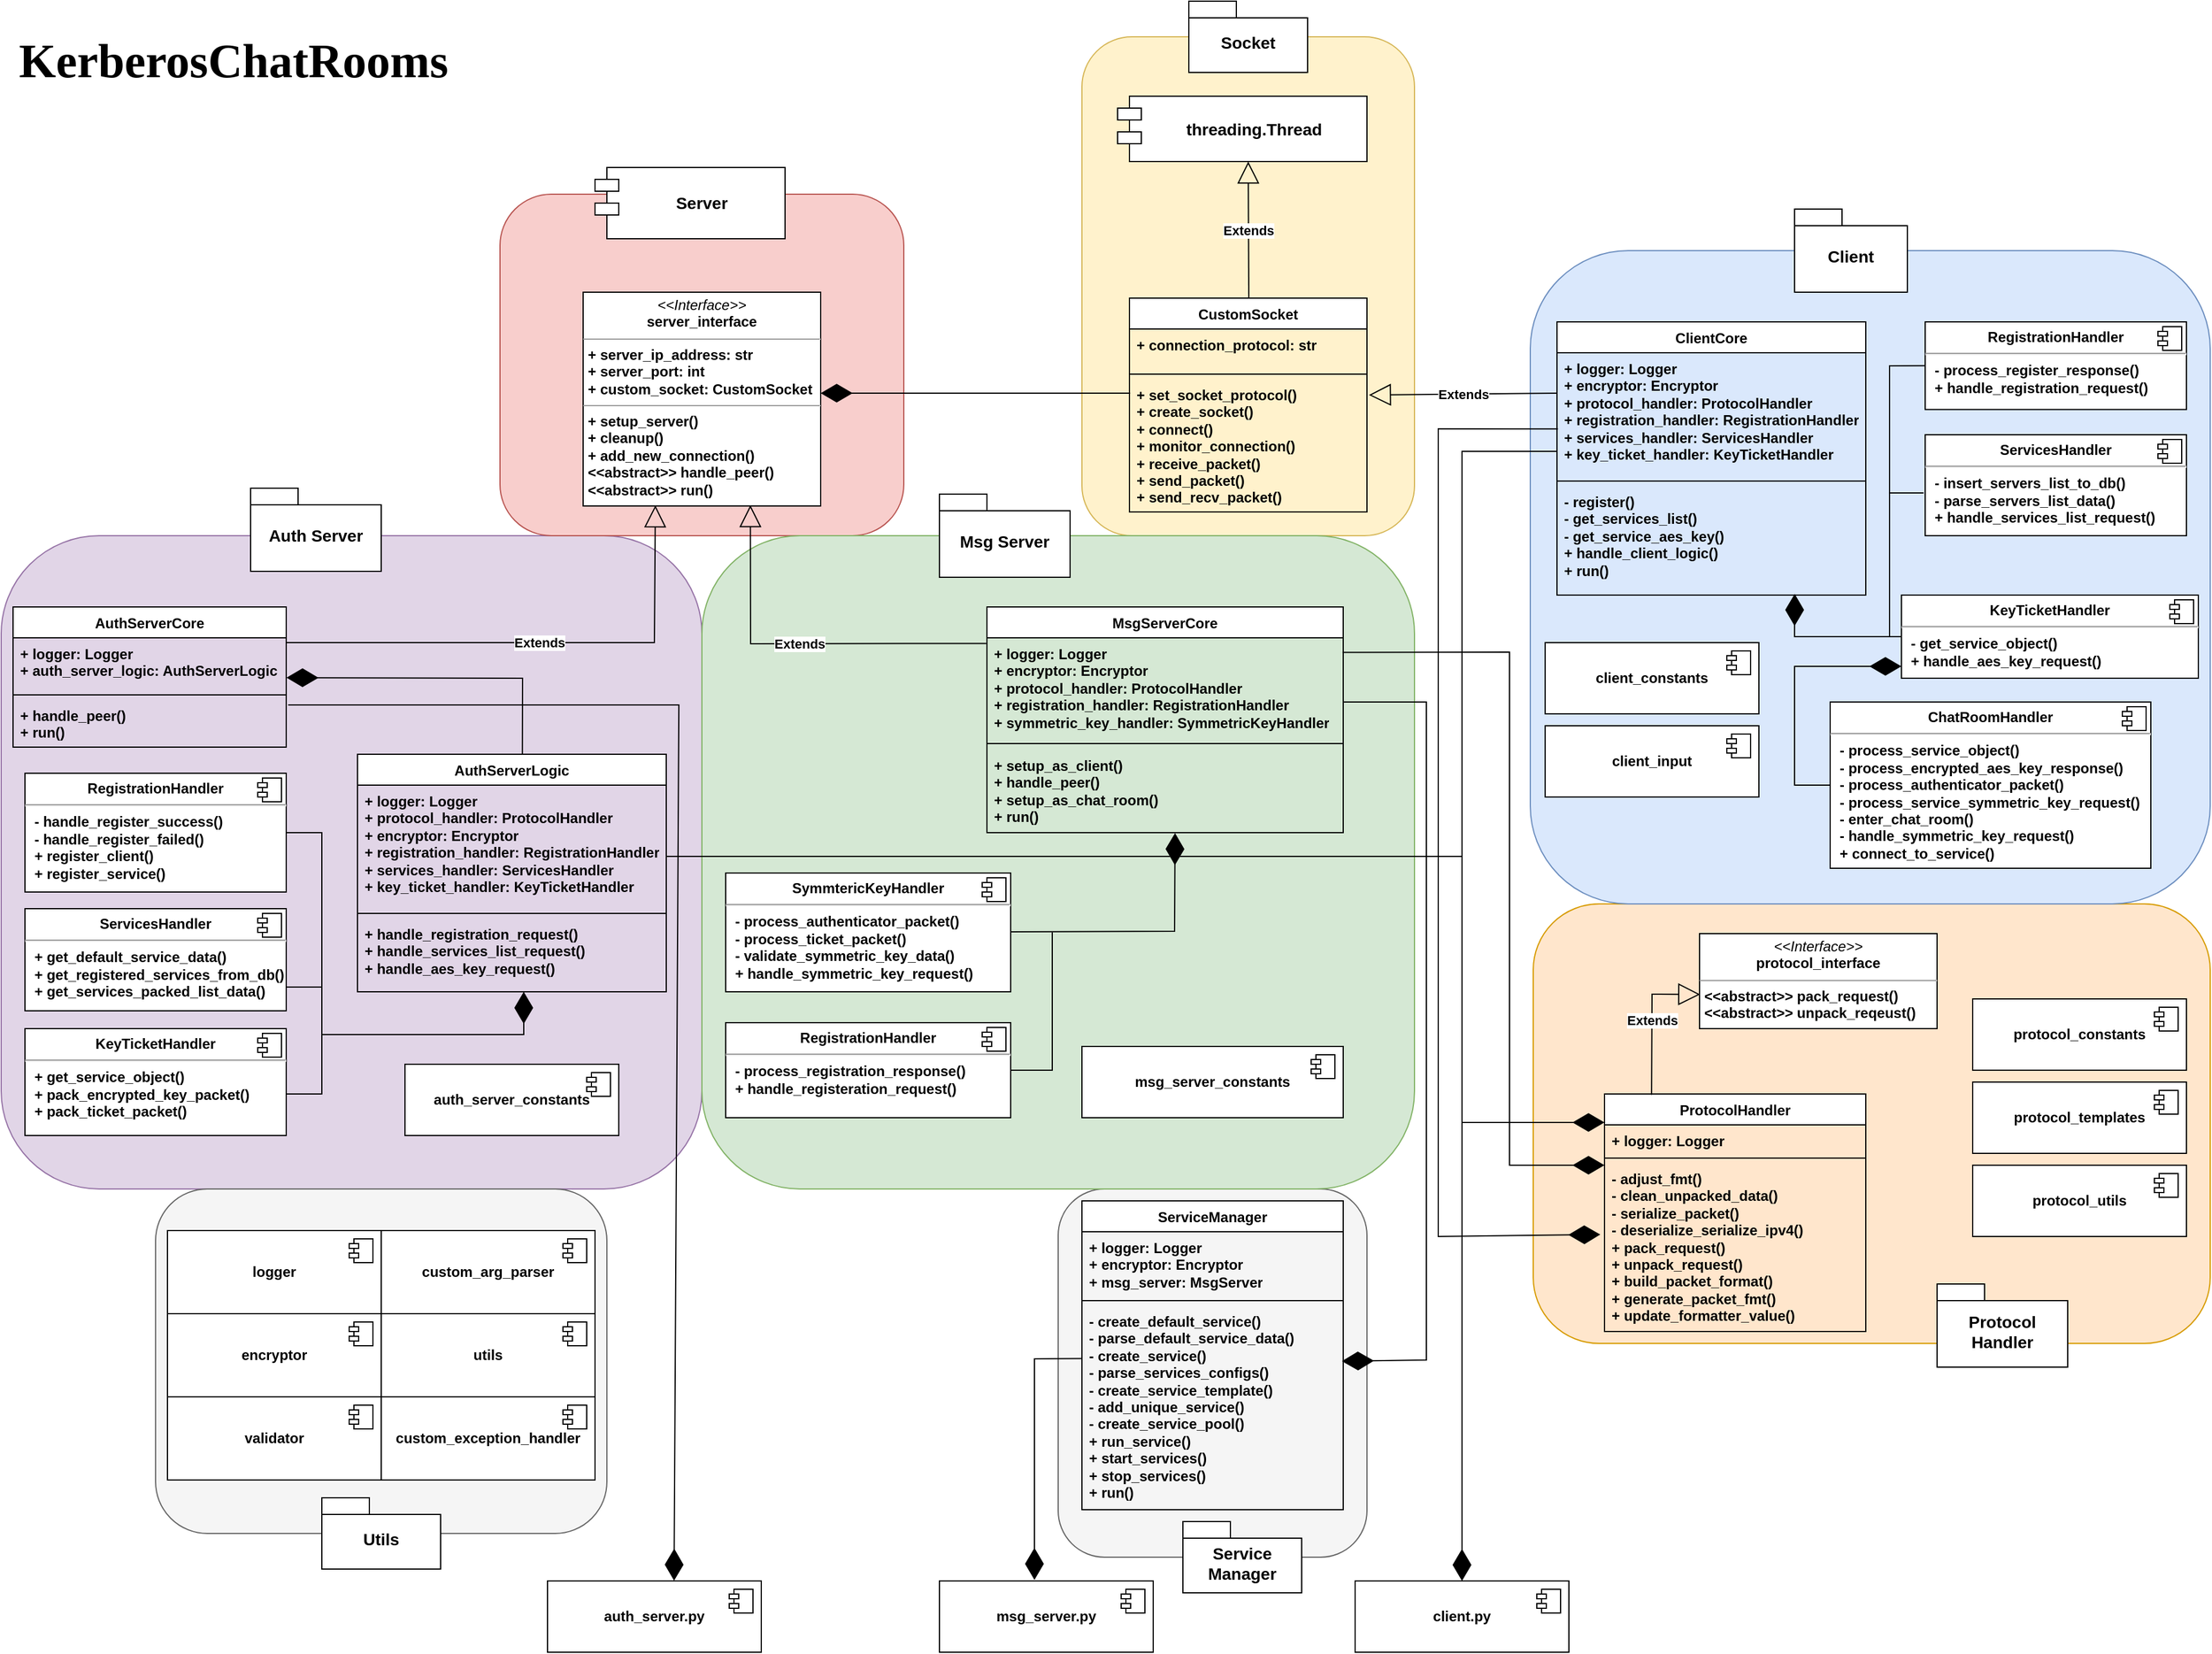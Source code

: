 <mxfile version="24.0.4" type="device">
  <diagram name="Page-1" id="9f46799a-70d6-7492-0946-bef42562c5a5">
    <mxGraphModel dx="2534" dy="2438" grid="1" gridSize="10" guides="1" tooltips="1" connect="1" arrows="1" fold="1" page="1" pageScale="1" pageWidth="1100" pageHeight="850" background="none" math="0" shadow="0">
      <root>
        <mxCell id="0" />
        <mxCell id="1" parent="0" />
        <mxCell id="fb5ipnyISE7amrQCMdho-208" value="" style="rounded=1;whiteSpace=wrap;html=1;fillColor=#e1d5e7;strokeColor=#9673a6;" parent="1" vertex="1">
          <mxGeometry x="-310" y="-1200" width="590" height="550" as="geometry" />
        </mxCell>
        <mxCell id="fb5ipnyISE7amrQCMdho-191" value="" style="rounded=1;whiteSpace=wrap;html=1;fillColor=#fff2cc;strokeColor=#d6b656;" parent="1" vertex="1">
          <mxGeometry x="600" y="-1620" width="280" height="420" as="geometry" />
        </mxCell>
        <mxCell id="fb5ipnyISE7amrQCMdho-187" value="" style="rounded=1;whiteSpace=wrap;html=1;fillColor=#f5f5f5;fontColor=#333333;strokeColor=#666666;" parent="1" vertex="1">
          <mxGeometry x="-180" y="-650" width="380" height="290" as="geometry" />
        </mxCell>
        <mxCell id="fb5ipnyISE7amrQCMdho-183" value="" style="rounded=1;whiteSpace=wrap;html=1;fillColor=#f5f5f5;fontColor=#333333;strokeColor=#666666;" parent="1" vertex="1">
          <mxGeometry x="580" y="-650" width="260" height="310" as="geometry" />
        </mxCell>
        <mxCell id="fb5ipnyISE7amrQCMdho-172" value="" style="rounded=1;whiteSpace=wrap;html=1;fillColor=#ffe6cc;strokeColor=#d79b00;" parent="1" vertex="1">
          <mxGeometry x="980" y="-890" width="570" height="370" as="geometry" />
        </mxCell>
        <mxCell id="fb5ipnyISE7amrQCMdho-171" value="" style="rounded=1;whiteSpace=wrap;html=1;fillColor=#dae8fc;strokeColor=#6c8ebf;" parent="1" vertex="1">
          <mxGeometry x="977.5" y="-1440" width="572.5" height="550" as="geometry" />
        </mxCell>
        <mxCell id="fb5ipnyISE7amrQCMdho-168" value="" style="rounded=1;whiteSpace=wrap;html=1;fillColor=#f8cecc;strokeColor=#b85450;" parent="1" vertex="1">
          <mxGeometry x="110" y="-1487.5" width="340" height="287.5" as="geometry" />
        </mxCell>
        <mxCell id="fb5ipnyISE7amrQCMdho-167" value="" style="rounded=1;whiteSpace=wrap;html=1;fillColor=#d5e8d4;strokeColor=#82b366;" parent="1" vertex="1">
          <mxGeometry x="280" y="-1200" width="600" height="550" as="geometry" />
        </mxCell>
        <mxCell id="fb5ipnyISE7amrQCMdho-24" value="&lt;b&gt;Extends&lt;/b&gt;" style="endArrow=block;endSize=16;endFill=0;html=1;rounded=0;exitX=0.5;exitY=0;exitDx=0;exitDy=0;" parent="1" edge="1">
          <mxGeometry width="160" relative="1" as="geometry">
            <mxPoint x="740.5" y="-1400" as="sourcePoint" />
            <mxPoint x="740" y="-1515" as="targetPoint" />
          </mxGeometry>
        </mxCell>
        <mxCell id="fb5ipnyISE7amrQCMdho-25" value="&lt;b style=&quot;border-color: var(--border-color);&quot;&gt;&lt;font style=&quot;border-color: var(--border-color); font-size: 14px;&quot;&gt;threading.Thread&lt;/font&gt;&lt;/b&gt;" style="shape=module;align=left;spacingLeft=20;align=center;verticalAlign=middle;whiteSpace=wrap;html=1;" parent="1" vertex="1">
          <mxGeometry x="630" y="-1570" width="210" height="55" as="geometry" />
        </mxCell>
        <mxCell id="fb5ipnyISE7amrQCMdho-26" value="&lt;font style=&quot;font-size: 14px;&quot;&gt;Server&lt;/font&gt;" style="shape=module;align=left;spacingLeft=20;align=center;verticalAlign=middle;whiteSpace=wrap;html=1;fontStyle=1" parent="1" vertex="1">
          <mxGeometry x="190" y="-1510" width="160" height="60" as="geometry" />
        </mxCell>
        <mxCell id="fb5ipnyISE7amrQCMdho-35" value="&lt;font style=&quot;font-size: 14px;&quot;&gt;Auth Server&lt;/font&gt;" style="shape=folder;fontStyle=1;spacingTop=10;tabWidth=40;tabHeight=14;tabPosition=left;html=1;whiteSpace=wrap;" parent="1" vertex="1">
          <mxGeometry x="-100" y="-1240" width="110" height="70" as="geometry" />
        </mxCell>
        <mxCell id="fb5ipnyISE7amrQCMdho-36" value="&lt;font style=&quot;font-size: 14px;&quot;&gt;Msg Server&lt;/font&gt;" style="shape=folder;fontStyle=1;spacingTop=10;tabWidth=40;tabHeight=14;tabPosition=left;html=1;whiteSpace=wrap;" parent="1" vertex="1">
          <mxGeometry x="480" y="-1235" width="110" height="70" as="geometry" />
        </mxCell>
        <mxCell id="fb5ipnyISE7amrQCMdho-37" value="&lt;p style=&quot;margin:0px;margin-top:4px;text-align:center;&quot;&gt;&lt;i&gt;&amp;lt;&amp;lt;Interface&amp;gt;&amp;gt;&lt;/i&gt;&lt;br&gt;&lt;b&gt;server_interface&lt;/b&gt;&lt;/p&gt;&lt;hr size=&quot;1&quot;&gt;&lt;p style=&quot;margin:0px;margin-left:4px;&quot;&gt;&lt;b&gt;+ server_ip_address: str&lt;br&gt;+ server_port: int&lt;/b&gt;&lt;/p&gt;&lt;p style=&quot;margin:0px;margin-left:4px;&quot;&gt;&lt;b&gt;+ custom_socket: CustomSocket&lt;/b&gt;&lt;/p&gt;&lt;hr size=&quot;1&quot;&gt;&lt;p style=&quot;margin:0px;margin-left:4px;&quot;&gt;&lt;b&gt;+ setup_server()&lt;/b&gt;&lt;/p&gt;&lt;p style=&quot;margin:0px;margin-left:4px;&quot;&gt;&lt;b&gt;+ cleanup()&lt;/b&gt;&lt;/p&gt;&lt;p style=&quot;margin:0px;margin-left:4px;&quot;&gt;&lt;b&gt;+ add_new_connection()&lt;/b&gt;&lt;/p&gt;&lt;p style=&quot;margin:0px;margin-left:4px;&quot;&gt;&lt;b&gt;&amp;lt;&amp;lt;abstract&amp;gt;&amp;gt; handle_peer()&lt;br&gt;&amp;lt;&amp;lt;abstract&amp;gt;&amp;gt; run()&lt;/b&gt;&lt;/p&gt;" style="verticalAlign=top;align=left;overflow=fill;html=1;whiteSpace=wrap;" parent="1" vertex="1">
          <mxGeometry x="180" y="-1405" width="200" height="180" as="geometry" />
        </mxCell>
        <mxCell id="fb5ipnyISE7amrQCMdho-49" value="&lt;b style=&quot;border-color: var(--border-color);&quot;&gt;AuthServerCore&lt;/b&gt;" style="swimlane;fontStyle=1;align=center;verticalAlign=top;childLayout=stackLayout;horizontal=1;startSize=26;horizontalStack=0;resizeParent=1;resizeParentMax=0;resizeLast=0;collapsible=1;marginBottom=0;whiteSpace=wrap;html=1;" parent="1" vertex="1">
          <mxGeometry x="-300" y="-1140" width="230" height="118" as="geometry" />
        </mxCell>
        <mxCell id="fb5ipnyISE7amrQCMdho-50" value="&lt;b&gt;+ logger: Logger&lt;br&gt;+ auth_server_logic: AuthServerLogic&lt;/b&gt;" style="text;strokeColor=none;fillColor=none;align=left;verticalAlign=top;spacingLeft=4;spacingRight=4;overflow=hidden;rotatable=0;points=[[0,0.5],[1,0.5]];portConstraint=eastwest;whiteSpace=wrap;html=1;" parent="fb5ipnyISE7amrQCMdho-49" vertex="1">
          <mxGeometry y="26" width="230" height="44" as="geometry" />
        </mxCell>
        <mxCell id="fb5ipnyISE7amrQCMdho-51" value="" style="line;strokeWidth=1;fillColor=none;align=left;verticalAlign=middle;spacingTop=-1;spacingLeft=3;spacingRight=3;rotatable=0;labelPosition=right;points=[];portConstraint=eastwest;strokeColor=inherit;" parent="fb5ipnyISE7amrQCMdho-49" vertex="1">
          <mxGeometry y="70" width="230" height="8" as="geometry" />
        </mxCell>
        <mxCell id="fb5ipnyISE7amrQCMdho-52" value="&lt;b&gt;+ handle_peer()&lt;br&gt;+ run()&lt;/b&gt;&lt;br&gt;&lt;div&gt;&lt;br&gt;&lt;/div&gt;" style="text;strokeColor=none;fillColor=none;align=left;verticalAlign=top;spacingLeft=4;spacingRight=4;overflow=hidden;rotatable=0;points=[[0,0.5],[1,0.5]];portConstraint=eastwest;whiteSpace=wrap;html=1;" parent="fb5ipnyISE7amrQCMdho-49" vertex="1">
          <mxGeometry y="78" width="230" height="40" as="geometry" />
        </mxCell>
        <mxCell id="fb5ipnyISE7amrQCMdho-54" value="&lt;b style=&quot;border-color: var(--border-color);&quot;&gt;MsgServerCore&lt;/b&gt;" style="swimlane;fontStyle=1;align=center;verticalAlign=top;childLayout=stackLayout;horizontal=1;startSize=26;horizontalStack=0;resizeParent=1;resizeParentMax=0;resizeLast=0;collapsible=1;marginBottom=0;whiteSpace=wrap;html=1;" parent="1" vertex="1">
          <mxGeometry x="520" y="-1140" width="300" height="190" as="geometry" />
        </mxCell>
        <mxCell id="fb5ipnyISE7amrQCMdho-55" value="&lt;b&gt;+ logger: Logger&lt;br&gt;+ encryptor: Encryptor&lt;br&gt;+ protocol_handler: ProtocolHandler&lt;br&gt;+ registration_handler: RegistrationHandler&lt;br&gt;+ symmetric_key_handler: SymmetricKeyHandler&lt;br&gt;&lt;/b&gt;" style="text;strokeColor=none;fillColor=none;align=left;verticalAlign=top;spacingLeft=4;spacingRight=4;overflow=hidden;rotatable=0;points=[[0,0.5],[1,0.5]];portConstraint=eastwest;whiteSpace=wrap;html=1;" parent="fb5ipnyISE7amrQCMdho-54" vertex="1">
          <mxGeometry y="26" width="300" height="84" as="geometry" />
        </mxCell>
        <mxCell id="fb5ipnyISE7amrQCMdho-56" value="" style="line;strokeWidth=1;fillColor=none;align=left;verticalAlign=middle;spacingTop=-1;spacingLeft=3;spacingRight=3;rotatable=0;labelPosition=right;points=[];portConstraint=eastwest;strokeColor=inherit;" parent="fb5ipnyISE7amrQCMdho-54" vertex="1">
          <mxGeometry y="110" width="300" height="10" as="geometry" />
        </mxCell>
        <mxCell id="fb5ipnyISE7amrQCMdho-57" value="&lt;b&gt;+ setup_as_client()&lt;br&gt;+ handle_peer()&lt;br&gt;&lt;/b&gt;&lt;b style=&quot;border-color: var(--border-color);&quot;&gt;+&amp;nbsp;setup_as_chat_room()&lt;br style=&quot;border-color: var(--border-color);&quot;&gt;&lt;/b&gt;&lt;b&gt;+ run()&lt;br&gt;&lt;/b&gt;&lt;div&gt;&lt;br&gt;&lt;/div&gt;" style="text;strokeColor=none;fillColor=none;align=left;verticalAlign=top;spacingLeft=4;spacingRight=4;overflow=hidden;rotatable=0;points=[[0,0.5],[1,0.5]];portConstraint=eastwest;whiteSpace=wrap;html=1;" parent="fb5ipnyISE7amrQCMdho-54" vertex="1">
          <mxGeometry y="120" width="300" height="70" as="geometry" />
        </mxCell>
        <mxCell id="fb5ipnyISE7amrQCMdho-72" value="&lt;b style=&quot;border-color: var(--border-color);&quot;&gt;CustomSocket&lt;/b&gt;" style="swimlane;fontStyle=1;align=center;verticalAlign=top;childLayout=stackLayout;horizontal=1;startSize=26;horizontalStack=0;resizeParent=1;resizeParentMax=0;resizeLast=0;collapsible=1;marginBottom=0;whiteSpace=wrap;html=1;" parent="1" vertex="1">
          <mxGeometry x="640" y="-1400" width="200" height="180" as="geometry" />
        </mxCell>
        <mxCell id="fb5ipnyISE7amrQCMdho-73" value="&lt;b&gt;+ connection_protocol: str&lt;/b&gt;" style="text;align=left;verticalAlign=top;spacingLeft=4;spacingRight=4;overflow=hidden;rotatable=0;points=[[0,0.5],[1,0.5]];portConstraint=eastwest;whiteSpace=wrap;html=1;" parent="fb5ipnyISE7amrQCMdho-72" vertex="1">
          <mxGeometry y="26" width="200" height="34" as="geometry" />
        </mxCell>
        <mxCell id="fb5ipnyISE7amrQCMdho-74" value="" style="line;strokeWidth=1;fillColor=none;align=left;verticalAlign=middle;spacingTop=-1;spacingLeft=3;spacingRight=3;rotatable=0;labelPosition=right;points=[];portConstraint=eastwest;strokeColor=inherit;" parent="fb5ipnyISE7amrQCMdho-72" vertex="1">
          <mxGeometry y="60" width="200" height="8" as="geometry" />
        </mxCell>
        <mxCell id="fb5ipnyISE7amrQCMdho-75" value="&lt;b&gt;+ set_socket_protocol()&lt;br&gt;+ create_socket()&lt;br&gt;+ connect()&lt;br&gt;+ monitor_connection()&lt;br&gt;+&amp;nbsp;receive_packet()&lt;br&gt;+ send_packet()&lt;br&gt;+ send_recv_packet()&lt;br&gt;&lt;/b&gt;&lt;div&gt;&lt;br&gt;&lt;/div&gt;" style="text;strokeColor=none;fillColor=none;align=left;verticalAlign=top;spacingLeft=4;spacingRight=4;overflow=hidden;rotatable=0;points=[[0,0.5],[1,0.5]];portConstraint=eastwest;whiteSpace=wrap;html=1;" parent="fb5ipnyISE7amrQCMdho-72" vertex="1">
          <mxGeometry y="68" width="200" height="112" as="geometry" />
        </mxCell>
        <mxCell id="fb5ipnyISE7amrQCMdho-77" value="&lt;p style=&quot;margin:0px;margin-top:6px;text-align:center;&quot;&gt;&lt;b&gt;RegistrationHandler&lt;/b&gt;&lt;/p&gt;&lt;hr&gt;&lt;p style=&quot;border-color: var(--border-color); margin: 0px 0px 0px 8px;&quot;&gt;&lt;b style=&quot;border-color: var(--border-color);&quot;&gt;- handle_register_success()&lt;/b&gt;&lt;/p&gt;&lt;p style=&quot;border-color: var(--border-color); margin: 0px 0px 0px 8px;&quot;&gt;&lt;b style=&quot;border-color: var(--border-color);&quot;&gt;- handle_register_failed()&lt;/b&gt;&lt;/p&gt;&lt;p style=&quot;margin:0px;margin-left:8px;&quot;&gt;&lt;b&gt;+ register_client()&lt;br&gt;+ register_service()&lt;/b&gt;&lt;/p&gt;&lt;p style=&quot;margin:0px;margin-left:8px;&quot;&gt;&lt;br&gt;&lt;/p&gt;" style="align=left;overflow=fill;html=1;dropTarget=0;whiteSpace=wrap;" parent="1" vertex="1">
          <mxGeometry x="-290" y="-1000" width="220" height="100" as="geometry" />
        </mxCell>
        <mxCell id="fb5ipnyISE7amrQCMdho-78" value="" style="shape=component;jettyWidth=8;jettyHeight=4;" parent="fb5ipnyISE7amrQCMdho-77" vertex="1">
          <mxGeometry x="1" width="20" height="20" relative="1" as="geometry">
            <mxPoint x="-24" y="4" as="offset" />
          </mxGeometry>
        </mxCell>
        <mxCell id="fb5ipnyISE7amrQCMdho-79" value="&lt;p style=&quot;margin:0px;margin-top:6px;text-align:center;&quot;&gt;&lt;b&gt;ServicesHandler&lt;/b&gt;&lt;/p&gt;&lt;hr&gt;&lt;p style=&quot;margin:0px;margin-left:8px;&quot;&gt;&lt;b&gt;+ get_default_service_data()&lt;/b&gt;&lt;/p&gt;&lt;p style=&quot;margin:0px;margin-left:8px;&quot;&gt;&lt;b&gt;+ get_registered_services_from_db()&lt;br&gt;+ get_services_packed_list_data()&lt;/b&gt;&lt;/p&gt;&lt;p style=&quot;margin:0px;margin-left:8px;&quot;&gt;&lt;br&gt;&lt;/p&gt;" style="align=left;overflow=fill;html=1;dropTarget=0;whiteSpace=wrap;" parent="1" vertex="1">
          <mxGeometry x="-290" y="-886" width="220" height="86" as="geometry" />
        </mxCell>
        <mxCell id="fb5ipnyISE7amrQCMdho-80" value="" style="shape=component;jettyWidth=8;jettyHeight=4;" parent="fb5ipnyISE7amrQCMdho-79" vertex="1">
          <mxGeometry x="1" width="20" height="20" relative="1" as="geometry">
            <mxPoint x="-24" y="4" as="offset" />
          </mxGeometry>
        </mxCell>
        <mxCell id="fb5ipnyISE7amrQCMdho-81" value="&lt;p style=&quot;margin:0px;margin-top:6px;text-align:center;&quot;&gt;&lt;b&gt;KeyTicketHandler&lt;/b&gt;&lt;/p&gt;&lt;hr&gt;&lt;p style=&quot;margin:0px;margin-left:8px;&quot;&gt;&lt;b&gt;+ get_service_object()&lt;br&gt;+ pack_encrypted_key_packet()&lt;/b&gt;&lt;/p&gt;&lt;p style=&quot;margin:0px;margin-left:8px;&quot;&gt;&lt;b&gt;+ pack_ticket_packet()&lt;/b&gt;&lt;/p&gt;&lt;p style=&quot;margin:0px;margin-left:8px;&quot;&gt;&lt;br&gt;&lt;/p&gt;" style="align=left;overflow=fill;html=1;dropTarget=0;whiteSpace=wrap;" parent="1" vertex="1">
          <mxGeometry x="-290" y="-785" width="220" height="90" as="geometry" />
        </mxCell>
        <mxCell id="fb5ipnyISE7amrQCMdho-82" value="" style="shape=component;jettyWidth=8;jettyHeight=4;" parent="fb5ipnyISE7amrQCMdho-81" vertex="1">
          <mxGeometry x="1" width="20" height="20" relative="1" as="geometry">
            <mxPoint x="-24" y="4" as="offset" />
          </mxGeometry>
        </mxCell>
        <mxCell id="fb5ipnyISE7amrQCMdho-83" value="&lt;b style=&quot;border-color: var(--border-color);&quot;&gt;AuthServerLogic&lt;/b&gt;" style="swimlane;fontStyle=1;align=center;verticalAlign=top;childLayout=stackLayout;horizontal=1;startSize=26;horizontalStack=0;resizeParent=1;resizeParentMax=0;resizeLast=0;collapsible=1;marginBottom=0;whiteSpace=wrap;html=1;" parent="1" vertex="1">
          <mxGeometry x="-10" y="-1016" width="260" height="200" as="geometry" />
        </mxCell>
        <mxCell id="fb5ipnyISE7amrQCMdho-84" value="&lt;b&gt;+ logger: Logger&lt;br&gt;+ protocol_handler: ProtocolHandler&lt;br&gt;+ encryptor: Encryptor&lt;br&gt;+&amp;nbsp;registration_handler:&amp;nbsp;RegistrationHandler&lt;br&gt;+&amp;nbsp;&lt;/b&gt;&lt;b style=&quot;border-color: var(--border-color);&quot;&gt;services_handler&lt;b style=&quot;background-color: initial; border-color: var(--border-color);&quot;&gt;:&amp;nbsp;&lt;/b&gt;&lt;span style=&quot;background-color: initial;&quot;&gt;ServicesHandler&lt;br&gt;+ key_ticket_handler: KeyTicketHandler&lt;br&gt;&lt;/span&gt;&lt;br&gt;&lt;/b&gt;" style="text;strokeColor=none;fillColor=none;align=left;verticalAlign=top;spacingLeft=4;spacingRight=4;overflow=hidden;rotatable=0;points=[[0,0.5],[1,0.5]];portConstraint=eastwest;whiteSpace=wrap;html=1;" parent="fb5ipnyISE7amrQCMdho-83" vertex="1">
          <mxGeometry y="26" width="260" height="104" as="geometry" />
        </mxCell>
        <mxCell id="fb5ipnyISE7amrQCMdho-85" value="" style="line;strokeWidth=1;fillColor=none;align=left;verticalAlign=middle;spacingTop=-1;spacingLeft=3;spacingRight=3;rotatable=0;labelPosition=right;points=[];portConstraint=eastwest;strokeColor=inherit;" parent="fb5ipnyISE7amrQCMdho-83" vertex="1">
          <mxGeometry y="130" width="260" height="8" as="geometry" />
        </mxCell>
        <mxCell id="fb5ipnyISE7amrQCMdho-86" value="&lt;b&gt;+&amp;nbsp;handle_registration_request()&lt;br&gt;+&amp;nbsp;handle_services_list_request()&lt;/b&gt;&lt;div&gt;&lt;b&gt;+&amp;nbsp;handle_aes_key_request()&lt;/b&gt;&lt;br&gt;&lt;/div&gt;" style="text;strokeColor=none;fillColor=none;align=left;verticalAlign=top;spacingLeft=4;spacingRight=4;overflow=hidden;rotatable=0;points=[[0,0.5],[1,0.5]];portConstraint=eastwest;whiteSpace=wrap;html=1;" parent="fb5ipnyISE7amrQCMdho-83" vertex="1">
          <mxGeometry y="138" width="260" height="62" as="geometry" />
        </mxCell>
        <mxCell id="fb5ipnyISE7amrQCMdho-91" value="&lt;p style=&quot;margin:0px;margin-top:6px;text-align:center;&quot;&gt;&lt;b&gt;RegistrationHandler&lt;/b&gt;&lt;/p&gt;&lt;hr&gt;&lt;p style=&quot;margin:0px;margin-left:8px;&quot;&gt;&lt;b&gt;- process_registration_response()&lt;/b&gt;&lt;/p&gt;&lt;p style=&quot;margin:0px;margin-left:8px;&quot;&gt;&lt;b&gt;+ handle_registeration_request()&lt;/b&gt;&lt;/p&gt;&lt;p style=&quot;margin:0px;margin-left:8px;&quot;&gt;&lt;br&gt;&lt;/p&gt;" style="align=left;overflow=fill;html=1;dropTarget=0;whiteSpace=wrap;" parent="1" vertex="1">
          <mxGeometry x="300" y="-790" width="240" height="80" as="geometry" />
        </mxCell>
        <mxCell id="fb5ipnyISE7amrQCMdho-92" value="" style="shape=component;jettyWidth=8;jettyHeight=4;" parent="fb5ipnyISE7amrQCMdho-91" vertex="1">
          <mxGeometry x="1" width="20" height="20" relative="1" as="geometry">
            <mxPoint x="-24" y="4" as="offset" />
          </mxGeometry>
        </mxCell>
        <mxCell id="fb5ipnyISE7amrQCMdho-93" value="&lt;p style=&quot;margin:0px;margin-top:6px;text-align:center;&quot;&gt;&lt;b&gt;SymmtericKeyHandler&lt;/b&gt;&lt;/p&gt;&lt;hr&gt;&lt;p style=&quot;margin:0px;margin-left:8px;&quot;&gt;&lt;b&gt;- process_authenticator_packet()&lt;/b&gt;&lt;/p&gt;&lt;p style=&quot;margin:0px;margin-left:8px;&quot;&gt;&lt;b&gt;- process_ticket_packet()&lt;/b&gt;&lt;/p&gt;&lt;p style=&quot;margin:0px;margin-left:8px;&quot;&gt;&lt;b&gt;- validate_symmetric_key_data()&lt;/b&gt;&lt;/p&gt;&lt;p style=&quot;margin:0px;margin-left:8px;&quot;&gt;&lt;b&gt;+ handle_symmetric_key_request()&lt;/b&gt;&lt;/p&gt;&lt;p style=&quot;margin:0px;margin-left:8px;&quot;&gt;&lt;br&gt;&lt;/p&gt;" style="align=left;overflow=fill;html=1;dropTarget=0;whiteSpace=wrap;" parent="1" vertex="1">
          <mxGeometry x="300" y="-916" width="240" height="100" as="geometry" />
        </mxCell>
        <mxCell id="fb5ipnyISE7amrQCMdho-94" value="" style="shape=component;jettyWidth=8;jettyHeight=4;" parent="fb5ipnyISE7amrQCMdho-93" vertex="1">
          <mxGeometry x="1" width="20" height="20" relative="1" as="geometry">
            <mxPoint x="-24" y="4" as="offset" />
          </mxGeometry>
        </mxCell>
        <mxCell id="fb5ipnyISE7amrQCMdho-95" value="&lt;font style=&quot;font-size: 14px;&quot;&gt;Protocol Handler&lt;/font&gt;" style="shape=folder;fontStyle=1;spacingTop=10;tabWidth=40;tabHeight=14;tabPosition=left;html=1;whiteSpace=wrap;" parent="1" vertex="1">
          <mxGeometry x="1320" y="-570" width="110" height="70" as="geometry" />
        </mxCell>
        <mxCell id="fb5ipnyISE7amrQCMdho-96" value="&lt;p style=&quot;margin:0px;margin-top:4px;text-align:center;&quot;&gt;&lt;i&gt;&amp;lt;&amp;lt;Interface&amp;gt;&amp;gt;&lt;/i&gt;&lt;br&gt;&lt;b&gt;protocol_interface&lt;/b&gt;&lt;/p&gt;&lt;hr size=&quot;1&quot;&gt;&lt;p style=&quot;margin:0px;margin-left:4px;&quot;&gt;&lt;b&gt;&amp;lt;&amp;lt;abstract&amp;gt;&amp;gt; pack_request()&lt;/b&gt;&lt;/p&gt;&lt;p style=&quot;margin:0px;margin-left:4px;&quot;&gt;&lt;b&gt;&amp;lt;&amp;lt;abstract&amp;gt;&amp;gt; unpack_reqeust()&lt;/b&gt;&lt;/p&gt;&lt;p style=&quot;margin:0px;margin-left:4px;&quot;&gt;&lt;/p&gt;&lt;p style=&quot;margin:0px;margin-left:4px;&quot;&gt;&lt;br&gt;&lt;/p&gt;" style="verticalAlign=top;align=left;overflow=fill;html=1;whiteSpace=wrap;" parent="1" vertex="1">
          <mxGeometry x="1120" y="-865" width="200" height="80" as="geometry" />
        </mxCell>
        <mxCell id="fb5ipnyISE7amrQCMdho-97" value="&lt;b style=&quot;border-color: var(--border-color);&quot;&gt;ProtocolHandler&lt;/b&gt;" style="swimlane;fontStyle=1;align=center;verticalAlign=top;childLayout=stackLayout;horizontal=1;startSize=26;horizontalStack=0;resizeParent=1;resizeParentMax=0;resizeLast=0;collapsible=1;marginBottom=0;whiteSpace=wrap;html=1;" parent="1" vertex="1">
          <mxGeometry x="1040" y="-730" width="220" height="200" as="geometry" />
        </mxCell>
        <mxCell id="fb5ipnyISE7amrQCMdho-98" value="&lt;b&gt;+ logger: Logger&lt;/b&gt;" style="text;strokeColor=none;fillColor=none;align=left;verticalAlign=top;spacingLeft=4;spacingRight=4;overflow=hidden;rotatable=0;points=[[0,0.5],[1,0.5]];portConstraint=eastwest;whiteSpace=wrap;html=1;" parent="fb5ipnyISE7amrQCMdho-97" vertex="1">
          <mxGeometry y="26" width="220" height="24" as="geometry" />
        </mxCell>
        <mxCell id="fb5ipnyISE7amrQCMdho-99" value="" style="line;strokeWidth=1;fillColor=none;align=left;verticalAlign=middle;spacingTop=-1;spacingLeft=3;spacingRight=3;rotatable=0;labelPosition=right;points=[];portConstraint=eastwest;strokeColor=inherit;" parent="fb5ipnyISE7amrQCMdho-97" vertex="1">
          <mxGeometry y="50" width="220" height="8" as="geometry" />
        </mxCell>
        <mxCell id="fb5ipnyISE7amrQCMdho-100" value="&lt;div&gt;&lt;b style=&quot;background-color: initial;&quot;&gt;- adjust_fmt()&lt;/b&gt;&lt;br&gt;&lt;/div&gt;&lt;div&gt;&lt;div&gt;&lt;b&gt;- clean_unpacked_data()&lt;/b&gt;&lt;/div&gt;&lt;div&gt;&lt;b&gt;- serialize_packet()&lt;/b&gt;&lt;/div&gt;&lt;div&gt;&lt;b&gt;- deserialize_serialize_ipv4()&lt;/b&gt;&lt;/div&gt;&lt;/div&gt;&lt;b&gt;+ pack_request()&lt;br&gt;+&amp;nbsp;unpack_request()&lt;/b&gt;&lt;div&gt;&lt;b&gt;+ build_packet_format()&lt;/b&gt;&lt;/div&gt;&lt;div&gt;&lt;b style=&quot;background-color: initial;&quot;&gt;+ generate_packet_fmt()&lt;/b&gt;&lt;br&gt;&lt;/div&gt;&lt;div&gt;&lt;b&gt;+ update_formatter_value()&lt;br&gt;&lt;br&gt;&lt;br&gt;&lt;/b&gt;&lt;div&gt;&lt;br&gt;&lt;/div&gt;&lt;/div&gt;" style="text;strokeColor=none;fillColor=none;align=left;verticalAlign=top;spacingLeft=4;spacingRight=4;overflow=hidden;rotatable=0;points=[[0,0.5],[1,0.5]];portConstraint=eastwest;whiteSpace=wrap;html=1;" parent="fb5ipnyISE7amrQCMdho-97" vertex="1">
          <mxGeometry y="58" width="220" height="142" as="geometry" />
        </mxCell>
        <mxCell id="fb5ipnyISE7amrQCMdho-101" value="&lt;b&gt;protocol_utils&lt;/b&gt;" style="html=1;dropTarget=0;whiteSpace=wrap;" parent="1" vertex="1">
          <mxGeometry x="1350" y="-670" width="180" height="60" as="geometry" />
        </mxCell>
        <mxCell id="fb5ipnyISE7amrQCMdho-102" value="" style="shape=module;jettyWidth=8;jettyHeight=4;" parent="fb5ipnyISE7amrQCMdho-101" vertex="1">
          <mxGeometry x="1" width="20" height="20" relative="1" as="geometry">
            <mxPoint x="-27" y="7" as="offset" />
          </mxGeometry>
        </mxCell>
        <mxCell id="fb5ipnyISE7amrQCMdho-103" value="&lt;font style=&quot;font-size: 14px;&quot;&gt;Utils&lt;/font&gt;" style="shape=folder;fontStyle=1;spacingTop=10;tabWidth=40;tabHeight=14;tabPosition=left;html=1;whiteSpace=wrap;" parent="1" vertex="1">
          <mxGeometry x="-40" y="-390" width="100" height="60" as="geometry" />
        </mxCell>
        <mxCell id="fb5ipnyISE7amrQCMdho-106" value="&lt;b&gt;&lt;font style=&quot;font-size: 12px;&quot;&gt;custom_exception_handler&lt;/font&gt;&lt;/b&gt;" style="html=1;dropTarget=0;whiteSpace=wrap;" parent="1" vertex="1">
          <mxGeometry x="10" y="-475" width="180" height="70" as="geometry" />
        </mxCell>
        <mxCell id="fb5ipnyISE7amrQCMdho-107" value="" style="shape=module;jettyWidth=8;jettyHeight=4;" parent="fb5ipnyISE7amrQCMdho-106" vertex="1">
          <mxGeometry x="1" width="20" height="20" relative="1" as="geometry">
            <mxPoint x="-27" y="7" as="offset" />
          </mxGeometry>
        </mxCell>
        <mxCell id="fb5ipnyISE7amrQCMdho-108" value="&lt;b&gt;encryptor&lt;/b&gt;" style="html=1;dropTarget=0;whiteSpace=wrap;" parent="1" vertex="1">
          <mxGeometry x="-170" y="-545" width="180" height="70" as="geometry" />
        </mxCell>
        <mxCell id="fb5ipnyISE7amrQCMdho-109" value="" style="shape=module;jettyWidth=8;jettyHeight=4;" parent="fb5ipnyISE7amrQCMdho-108" vertex="1">
          <mxGeometry x="1" width="20" height="20" relative="1" as="geometry">
            <mxPoint x="-27" y="7" as="offset" />
          </mxGeometry>
        </mxCell>
        <mxCell id="fb5ipnyISE7amrQCMdho-110" value="&lt;b&gt;logger&lt;/b&gt;" style="html=1;dropTarget=0;whiteSpace=wrap;" parent="1" vertex="1">
          <mxGeometry x="-170" y="-615" width="180" height="70" as="geometry" />
        </mxCell>
        <mxCell id="fb5ipnyISE7amrQCMdho-111" value="" style="shape=module;jettyWidth=8;jettyHeight=4;" parent="fb5ipnyISE7amrQCMdho-110" vertex="1">
          <mxGeometry x="1" width="20" height="20" relative="1" as="geometry">
            <mxPoint x="-27" y="7" as="offset" />
          </mxGeometry>
        </mxCell>
        <mxCell id="fb5ipnyISE7amrQCMdho-112" value="&lt;b&gt;utils&lt;/b&gt;" style="html=1;dropTarget=0;whiteSpace=wrap;" parent="1" vertex="1">
          <mxGeometry x="10" y="-545" width="180" height="70" as="geometry" />
        </mxCell>
        <mxCell id="fb5ipnyISE7amrQCMdho-113" value="" style="shape=module;jettyWidth=8;jettyHeight=4;" parent="fb5ipnyISE7amrQCMdho-112" vertex="1">
          <mxGeometry x="1" width="20" height="20" relative="1" as="geometry">
            <mxPoint x="-27" y="7" as="offset" />
          </mxGeometry>
        </mxCell>
        <mxCell id="fb5ipnyISE7amrQCMdho-114" value="&lt;b style=&quot;border-color: var(--border-color);&quot;&gt;custom_arg_parser&lt;/b&gt;" style="html=1;dropTarget=0;whiteSpace=wrap;" parent="1" vertex="1">
          <mxGeometry x="10" y="-615" width="180" height="70" as="geometry" />
        </mxCell>
        <mxCell id="fb5ipnyISE7amrQCMdho-115" value="" style="shape=module;jettyWidth=8;jettyHeight=4;" parent="fb5ipnyISE7amrQCMdho-114" vertex="1">
          <mxGeometry x="1" width="20" height="20" relative="1" as="geometry">
            <mxPoint x="-27" y="7" as="offset" />
          </mxGeometry>
        </mxCell>
        <mxCell id="fb5ipnyISE7amrQCMdho-116" value="&lt;b&gt;&lt;font style=&quot;font-size: 12px;&quot;&gt;validator&lt;/font&gt;&lt;/b&gt;" style="html=1;dropTarget=0;whiteSpace=wrap;" parent="1" vertex="1">
          <mxGeometry x="-170" y="-475" width="180" height="70" as="geometry" />
        </mxCell>
        <mxCell id="fb5ipnyISE7amrQCMdho-117" value="" style="shape=module;jettyWidth=8;jettyHeight=4;" parent="fb5ipnyISE7amrQCMdho-116" vertex="1">
          <mxGeometry x="1" width="20" height="20" relative="1" as="geometry">
            <mxPoint x="-27" y="7" as="offset" />
          </mxGeometry>
        </mxCell>
        <mxCell id="fb5ipnyISE7amrQCMdho-118" value="&lt;font style=&quot;font-size: 14px;&quot;&gt;Client&lt;/font&gt;" style="shape=folder;fontStyle=1;spacingTop=10;tabWidth=40;tabHeight=14;tabPosition=left;html=1;whiteSpace=wrap;" parent="1" vertex="1">
          <mxGeometry x="1200" y="-1475" width="95" height="70" as="geometry" />
        </mxCell>
        <mxCell id="fb5ipnyISE7amrQCMdho-119" value="&lt;b&gt;auth_server_constants&lt;/b&gt;" style="html=1;dropTarget=0;whiteSpace=wrap;" parent="1" vertex="1">
          <mxGeometry x="30" y="-755" width="180" height="60" as="geometry" />
        </mxCell>
        <mxCell id="fb5ipnyISE7amrQCMdho-120" value="" style="shape=module;jettyWidth=8;jettyHeight=4;" parent="fb5ipnyISE7amrQCMdho-119" vertex="1">
          <mxGeometry x="1" width="20" height="20" relative="1" as="geometry">
            <mxPoint x="-27" y="7" as="offset" />
          </mxGeometry>
        </mxCell>
        <mxCell id="fb5ipnyISE7amrQCMdho-121" value="&lt;b&gt;msg_server_constants&lt;/b&gt;" style="html=1;dropTarget=0;whiteSpace=wrap;" parent="1" vertex="1">
          <mxGeometry x="600" y="-770" width="220" height="60" as="geometry" />
        </mxCell>
        <mxCell id="fb5ipnyISE7amrQCMdho-122" value="" style="shape=module;jettyWidth=8;jettyHeight=4;" parent="fb5ipnyISE7amrQCMdho-121" vertex="1">
          <mxGeometry x="1" width="20" height="20" relative="1" as="geometry">
            <mxPoint x="-27" y="7" as="offset" />
          </mxGeometry>
        </mxCell>
        <mxCell id="fb5ipnyISE7amrQCMdho-123" value="&lt;b style=&quot;border-color: var(--border-color);&quot;&gt;ClientCore&lt;/b&gt;" style="swimlane;fontStyle=1;align=center;verticalAlign=top;childLayout=stackLayout;horizontal=1;startSize=26;horizontalStack=0;resizeParent=1;resizeParentMax=0;resizeLast=0;collapsible=1;marginBottom=0;whiteSpace=wrap;html=1;" parent="1" vertex="1">
          <mxGeometry x="1000" y="-1380" width="260" height="230" as="geometry" />
        </mxCell>
        <mxCell id="fb5ipnyISE7amrQCMdho-124" value="&lt;b&gt;+ logger: Logger&lt;br&gt;+ encryptor: Encryptor&lt;br&gt;+ protocol_handler: ProtocolHandler&lt;br&gt;&lt;/b&gt;&lt;b style=&quot;border-color: var(--border-color);&quot;&gt;+&amp;nbsp;registration_handler:&amp;nbsp;RegistrationHandler&lt;br style=&quot;border-color: var(--border-color);&quot;&gt;+&amp;nbsp;&lt;/b&gt;&lt;b style=&quot;border-color: var(--border-color);&quot;&gt;services_handler&lt;b style=&quot;border-color: var(--border-color); background-color: initial;&quot;&gt;:&amp;nbsp;&lt;/b&gt;ServicesHandler&lt;br style=&quot;border-color: var(--border-color);&quot;&gt;+ key_ticket_handler: KeyTicketHandler&lt;/b&gt;&lt;b&gt;&lt;br&gt;&lt;/b&gt;" style="text;strokeColor=none;fillColor=none;align=left;verticalAlign=top;spacingLeft=4;spacingRight=4;overflow=hidden;rotatable=0;points=[[0,0.5],[1,0.5]];portConstraint=eastwest;whiteSpace=wrap;html=1;" parent="fb5ipnyISE7amrQCMdho-123" vertex="1">
          <mxGeometry y="26" width="260" height="104" as="geometry" />
        </mxCell>
        <mxCell id="fb5ipnyISE7amrQCMdho-125" value="" style="line;strokeWidth=1;fillColor=none;align=left;verticalAlign=middle;spacingTop=-1;spacingLeft=3;spacingRight=3;rotatable=0;labelPosition=right;points=[];portConstraint=eastwest;strokeColor=inherit;" parent="fb5ipnyISE7amrQCMdho-123" vertex="1">
          <mxGeometry y="130" width="260" height="8" as="geometry" />
        </mxCell>
        <mxCell id="fb5ipnyISE7amrQCMdho-126" value="&lt;b&gt;- register()&lt;br&gt;- get_services_list()&lt;br&gt;- get_service_aes_key()&lt;br&gt;+&amp;nbsp;handle_client_logic&lt;span style=&quot;background-color: initial;&quot;&gt;()&lt;/span&gt;&lt;br&gt;+ run()&lt;br&gt;&lt;/b&gt;&lt;div&gt;&lt;br&gt;&lt;/div&gt;" style="text;strokeColor=none;fillColor=none;align=left;verticalAlign=top;spacingLeft=4;spacingRight=4;overflow=hidden;rotatable=0;points=[[0,0.5],[1,0.5]];portConstraint=eastwest;whiteSpace=wrap;html=1;" parent="fb5ipnyISE7amrQCMdho-123" vertex="1">
          <mxGeometry y="138" width="260" height="92" as="geometry" />
        </mxCell>
        <mxCell id="fb5ipnyISE7amrQCMdho-132" value="&lt;p style=&quot;margin:0px;margin-top:6px;text-align:center;&quot;&gt;&lt;b&gt;RegistrationHandler&lt;/b&gt;&lt;/p&gt;&lt;hr&gt;&lt;p style=&quot;border-color: var(--border-color); margin: 0px 0px 0px 8px;&quot;&gt;&lt;b style=&quot;border-color: var(--border-color);&quot;&gt;- process_register_response()&lt;/b&gt;&lt;/p&gt;&lt;p style=&quot;margin:0px;margin-left:8px;&quot;&gt;&lt;b&gt;+ handle_registration_request()&lt;/b&gt;&lt;/p&gt;&lt;p style=&quot;margin:0px;margin-left:8px;&quot;&gt;&lt;br&gt;&lt;/p&gt;" style="align=left;overflow=fill;html=1;dropTarget=0;whiteSpace=wrap;" parent="1" vertex="1">
          <mxGeometry x="1310" y="-1380" width="220" height="73.75" as="geometry" />
        </mxCell>
        <mxCell id="fb5ipnyISE7amrQCMdho-133" value="" style="shape=component;jettyWidth=8;jettyHeight=4;" parent="fb5ipnyISE7amrQCMdho-132" vertex="1">
          <mxGeometry x="1" width="20" height="20" relative="1" as="geometry">
            <mxPoint x="-24" y="4" as="offset" />
          </mxGeometry>
        </mxCell>
        <mxCell id="fb5ipnyISE7amrQCMdho-134" value="&lt;p style=&quot;margin:0px;margin-top:6px;text-align:center;&quot;&gt;&lt;b&gt;ServicesHandler&lt;/b&gt;&lt;/p&gt;&lt;hr&gt;&lt;p style=&quot;margin:0px;margin-left:8px;&quot;&gt;&lt;b style=&quot;border-color: var(--border-color);&quot;&gt;- insert_servers_list_to_db()&lt;/b&gt;&lt;br style=&quot;border-color: var(--border-color);&quot;&gt;&lt;/p&gt;&lt;p style=&quot;margin:0px;margin-left:8px;&quot;&gt;&lt;b&gt;- parse_servers_list_data()&lt;/b&gt;&lt;/p&gt;&lt;p style=&quot;margin:0px;margin-left:8px;&quot;&gt;&lt;b&gt;+ handle_services_list_request()&lt;/b&gt;&lt;/p&gt;&lt;p style=&quot;margin:0px;margin-left:8px;&quot;&gt;&lt;br&gt;&lt;/p&gt;&lt;p style=&quot;margin:0px;margin-left:8px;&quot;&gt;&lt;br&gt;&lt;/p&gt;" style="align=left;overflow=fill;html=1;dropTarget=0;whiteSpace=wrap;" parent="1" vertex="1">
          <mxGeometry x="1310" y="-1285" width="220" height="85" as="geometry" />
        </mxCell>
        <mxCell id="fb5ipnyISE7amrQCMdho-135" value="" style="shape=component;jettyWidth=8;jettyHeight=4;" parent="fb5ipnyISE7amrQCMdho-134" vertex="1">
          <mxGeometry x="1" width="20" height="20" relative="1" as="geometry">
            <mxPoint x="-24" y="4" as="offset" />
          </mxGeometry>
        </mxCell>
        <mxCell id="fb5ipnyISE7amrQCMdho-136" value="&lt;p style=&quot;margin:0px;margin-top:6px;text-align:center;&quot;&gt;&lt;b&gt;KeyTicketHandler&lt;/b&gt;&lt;/p&gt;&lt;hr&gt;&lt;p style=&quot;margin:0px;margin-left:8px;&quot;&gt;&lt;b&gt;- get_service_object()&lt;br&gt;&lt;/b&gt;&lt;/p&gt;&lt;p style=&quot;margin:0px;margin-left:8px;&quot;&gt;&lt;b&gt;+ handle_aes_key_request()&lt;/b&gt;&lt;/p&gt;&lt;p style=&quot;margin:0px;margin-left:8px;&quot;&gt;&lt;br&gt;&lt;/p&gt;&lt;p style=&quot;margin:0px;margin-left:8px;&quot;&gt;&lt;br&gt;&lt;/p&gt;" style="align=left;overflow=fill;html=1;dropTarget=0;whiteSpace=wrap;" parent="1" vertex="1">
          <mxGeometry x="1290" y="-1150" width="250" height="70" as="geometry" />
        </mxCell>
        <mxCell id="fb5ipnyISE7amrQCMdho-137" value="" style="shape=component;jettyWidth=8;jettyHeight=4;" parent="fb5ipnyISE7amrQCMdho-136" vertex="1">
          <mxGeometry x="1" width="20" height="20" relative="1" as="geometry">
            <mxPoint x="-24" y="4" as="offset" />
          </mxGeometry>
        </mxCell>
        <mxCell id="fb5ipnyISE7amrQCMdho-138" value="&lt;b&gt;client_input&lt;/b&gt;" style="html=1;dropTarget=0;whiteSpace=wrap;" parent="1" vertex="1">
          <mxGeometry x="990" y="-1040" width="180" height="60" as="geometry" />
        </mxCell>
        <mxCell id="fb5ipnyISE7amrQCMdho-139" value="" style="shape=module;jettyWidth=8;jettyHeight=4;" parent="fb5ipnyISE7amrQCMdho-138" vertex="1">
          <mxGeometry x="1" width="20" height="20" relative="1" as="geometry">
            <mxPoint x="-27" y="7" as="offset" />
          </mxGeometry>
        </mxCell>
        <mxCell id="fb5ipnyISE7amrQCMdho-140" value="&lt;b&gt;client_constants&lt;/b&gt;" style="html=1;dropTarget=0;whiteSpace=wrap;" parent="1" vertex="1">
          <mxGeometry x="990" y="-1110" width="180" height="60" as="geometry" />
        </mxCell>
        <mxCell id="fb5ipnyISE7amrQCMdho-141" value="" style="shape=module;jettyWidth=8;jettyHeight=4;" parent="fb5ipnyISE7amrQCMdho-140" vertex="1">
          <mxGeometry x="1" width="20" height="20" relative="1" as="geometry">
            <mxPoint x="-27" y="7" as="offset" />
          </mxGeometry>
        </mxCell>
        <mxCell id="fb5ipnyISE7amrQCMdho-142" value="&lt;font style=&quot;font-size: 14px;&quot;&gt;Service Manager&lt;/font&gt;" style="shape=folder;fontStyle=1;spacingTop=10;tabWidth=40;tabHeight=14;tabPosition=left;html=1;whiteSpace=wrap;" parent="1" vertex="1">
          <mxGeometry x="685" y="-370" width="100" height="60" as="geometry" />
        </mxCell>
        <mxCell id="fb5ipnyISE7amrQCMdho-143" value="&lt;b style=&quot;border-color: var(--border-color);&quot;&gt;ServiceManager&lt;/b&gt;" style="swimlane;fontStyle=1;align=center;verticalAlign=top;childLayout=stackLayout;horizontal=1;startSize=26;horizontalStack=0;resizeParent=1;resizeParentMax=0;resizeLast=0;collapsible=1;marginBottom=0;whiteSpace=wrap;html=1;" parent="1" vertex="1">
          <mxGeometry x="600" y="-640" width="220" height="260" as="geometry" />
        </mxCell>
        <mxCell id="fb5ipnyISE7amrQCMdho-144" value="&lt;b&gt;+ logger: Logger&lt;br&gt;+ encryptor: Encryptor&lt;br&gt;+ msg_server: MsgServer&lt;/b&gt;" style="text;strokeColor=none;fillColor=none;align=left;verticalAlign=top;spacingLeft=4;spacingRight=4;overflow=hidden;rotatable=0;points=[[0,0.5],[1,0.5]];portConstraint=eastwest;whiteSpace=wrap;html=1;" parent="fb5ipnyISE7amrQCMdho-143" vertex="1">
          <mxGeometry y="26" width="220" height="54" as="geometry" />
        </mxCell>
        <mxCell id="fb5ipnyISE7amrQCMdho-145" value="" style="line;strokeWidth=1;fillColor=none;align=left;verticalAlign=middle;spacingTop=-1;spacingLeft=3;spacingRight=3;rotatable=0;labelPosition=right;points=[];portConstraint=eastwest;strokeColor=inherit;" parent="fb5ipnyISE7amrQCMdho-143" vertex="1">
          <mxGeometry y="80" width="220" height="8" as="geometry" />
        </mxCell>
        <mxCell id="fb5ipnyISE7amrQCMdho-146" value="&lt;b&gt;- create_default_service&lt;span style=&quot;background-color: initial;&quot;&gt;()&lt;/span&gt;&lt;br&gt;- parse_default_service_data&lt;span style=&quot;background-color: initial;&quot;&gt;()&lt;/span&gt;&lt;/b&gt;&lt;div&gt;&lt;b&gt;&lt;span style=&quot;background-color: initial;&quot;&gt;- create_service()&lt;/span&gt;&lt;/b&gt;&lt;/div&gt;&lt;div&gt;&lt;b&gt;&lt;span style=&quot;background-color: initial;&quot;&gt;- parse_services_configs()&lt;/span&gt;&lt;/b&gt;&lt;/div&gt;&lt;div&gt;&lt;b&gt;&lt;span style=&quot;background-color: initial;&quot;&gt;- create_service_template()&lt;/span&gt;&lt;/b&gt;&lt;/div&gt;&lt;div&gt;&lt;b&gt;&lt;span style=&quot;background-color: initial;&quot;&gt;- add_unique_service()&lt;/span&gt;&lt;/b&gt;&lt;/div&gt;&lt;div&gt;&lt;b&gt;&lt;span style=&quot;background-color: initial;&quot;&gt;-&amp;nbsp;&lt;/span&gt;&lt;/b&gt;&lt;b&gt;create_service_pool()&lt;/b&gt;&lt;b&gt;&lt;span style=&quot;background-color: initial;&quot;&gt;&lt;br&gt;&lt;/span&gt;+&amp;nbsp;run_service()&lt;br&gt;+&amp;nbsp;start_services()&lt;br&gt;+&amp;nbsp;stop_services()&lt;br&gt;+ run()&lt;br&gt;&lt;/b&gt;&lt;div&gt;&lt;br&gt;&lt;/div&gt;&lt;/div&gt;" style="text;strokeColor=none;fillColor=none;align=left;verticalAlign=top;spacingLeft=4;spacingRight=4;overflow=hidden;rotatable=0;points=[[0,0.5],[1,0.5]];portConstraint=eastwest;whiteSpace=wrap;html=1;" parent="fb5ipnyISE7amrQCMdho-143" vertex="1">
          <mxGeometry y="88" width="220" height="172" as="geometry" />
        </mxCell>
        <mxCell id="fb5ipnyISE7amrQCMdho-148" value="&lt;font style=&quot;font-size: 14px;&quot;&gt;Socket&lt;/font&gt;" style="shape=folder;fontStyle=1;spacingTop=10;tabWidth=40;tabHeight=14;tabPosition=left;html=1;whiteSpace=wrap;" parent="1" vertex="1">
          <mxGeometry x="690" y="-1650" width="100" height="60" as="geometry" />
        </mxCell>
        <mxCell id="fb5ipnyISE7amrQCMdho-152" value="" style="endArrow=diamondThin;endFill=1;endSize=24;html=1;rounded=0;entryX=1.001;entryY=0.762;entryDx=0;entryDy=0;entryPerimeter=0;exitX=0.534;exitY=-0.001;exitDx=0;exitDy=0;exitPerimeter=0;" parent="1" source="fb5ipnyISE7amrQCMdho-83" target="fb5ipnyISE7amrQCMdho-50" edge="1">
          <mxGeometry width="160" relative="1" as="geometry">
            <mxPoint x="129" y="-1020" as="sourcePoint" />
            <mxPoint x="129.38" y="-1030" as="targetPoint" />
            <Array as="points">
              <mxPoint x="129" y="-1080" />
            </Array>
          </mxGeometry>
        </mxCell>
        <mxCell id="fb5ipnyISE7amrQCMdho-157" value="" style="endArrow=diamondThin;endFill=1;endSize=24;html=1;rounded=0;exitX=0.003;exitY=0.107;exitDx=0;exitDy=0;exitPerimeter=0;" parent="1" source="fb5ipnyISE7amrQCMdho-75" edge="1">
          <mxGeometry width="160" relative="1" as="geometry">
            <mxPoint x="620" y="-1320" as="sourcePoint" />
            <mxPoint x="380" y="-1320" as="targetPoint" />
          </mxGeometry>
        </mxCell>
        <mxCell id="fb5ipnyISE7amrQCMdho-169" value="&lt;b&gt;Extends&lt;/b&gt;" style="endArrow=block;endSize=16;endFill=0;html=1;rounded=0;entryX=1.008;entryY=0.121;entryDx=0;entryDy=0;entryPerimeter=0;" parent="1" target="fb5ipnyISE7amrQCMdho-75" edge="1">
          <mxGeometry width="160" relative="1" as="geometry">
            <mxPoint x="1000" y="-1320" as="sourcePoint" />
            <mxPoint x="850" y="-1319" as="targetPoint" />
          </mxGeometry>
        </mxCell>
        <mxCell id="fb5ipnyISE7amrQCMdho-170" value="" style="endArrow=diamondThin;endFill=1;endSize=24;html=1;rounded=0;exitX=0;exitY=0.5;exitDx=0;exitDy=0;" parent="1" source="fb5ipnyISE7amrQCMdho-136" edge="1">
          <mxGeometry width="160" relative="1" as="geometry">
            <mxPoint x="1200.0" y="-1091" as="sourcePoint" />
            <mxPoint x="1200.13" y="-1151" as="targetPoint" />
            <Array as="points">
              <mxPoint x="1200" y="-1115" />
            </Array>
          </mxGeometry>
        </mxCell>
        <mxCell id="fb5ipnyISE7amrQCMdho-173" value="&lt;b&gt;Extends&lt;/b&gt;" style="endArrow=block;endSize=16;endFill=0;html=1;rounded=0;entryX=0.003;entryY=0.64;entryDx=0;entryDy=0;entryPerimeter=0;exitX=0.18;exitY=0.004;exitDx=0;exitDy=0;exitPerimeter=0;" parent="1" source="fb5ipnyISE7amrQCMdho-97" target="fb5ipnyISE7amrQCMdho-96" edge="1">
          <mxGeometry width="160" relative="1" as="geometry">
            <mxPoint x="1149.38" y="-665" as="sourcePoint" />
            <mxPoint x="1149.38" y="-759.38" as="targetPoint" />
            <Array as="points">
              <mxPoint x="1080" y="-814" />
            </Array>
          </mxGeometry>
        </mxCell>
        <mxCell id="fb5ipnyISE7amrQCMdho-174" value="" style="endArrow=diamondThin;endFill=1;endSize=24;html=1;rounded=0;" parent="1" edge="1">
          <mxGeometry width="160" relative="1" as="geometry">
            <mxPoint x="250" y="-930" as="sourcePoint" />
            <mxPoint x="1040" y="-706" as="targetPoint" />
            <Array as="points">
              <mxPoint x="920" y="-930" />
              <mxPoint x="920" y="-706" />
            </Array>
          </mxGeometry>
        </mxCell>
        <mxCell id="fb5ipnyISE7amrQCMdho-175" value="" style="endArrow=diamondThin;endFill=1;endSize=24;html=1;rounded=0;exitX=0.998;exitY=0.146;exitDx=0;exitDy=0;exitPerimeter=0;" parent="1" source="fb5ipnyISE7amrQCMdho-55" edge="1">
          <mxGeometry width="160" relative="1" as="geometry">
            <mxPoint x="960" y="-1080" as="sourcePoint" />
            <mxPoint x="1040" y="-670" as="targetPoint" />
            <Array as="points">
              <mxPoint x="960" y="-1102" />
              <mxPoint x="960" y="-920" />
              <mxPoint x="960" y="-670" />
            </Array>
          </mxGeometry>
        </mxCell>
        <mxCell id="fb5ipnyISE7amrQCMdho-176" value="" style="endArrow=diamondThin;endFill=1;endSize=24;html=1;rounded=0;entryX=-0.016;entryY=0.425;entryDx=0;entryDy=0;entryPerimeter=0;exitX=0.003;exitY=0.617;exitDx=0;exitDy=0;exitPerimeter=0;" parent="1" source="fb5ipnyISE7amrQCMdho-124" target="fb5ipnyISE7amrQCMdho-100" edge="1">
          <mxGeometry width="160" relative="1" as="geometry">
            <mxPoint x="950" y="-1290" as="sourcePoint" />
            <mxPoint x="880" y="-530" as="targetPoint" />
            <Array as="points">
              <mxPoint x="900" y="-1290" />
              <mxPoint x="900" y="-960" />
              <mxPoint x="900" y="-610" />
            </Array>
          </mxGeometry>
        </mxCell>
        <mxCell id="fb5ipnyISE7amrQCMdho-177" value="&lt;b&gt;client.py&lt;/b&gt;" style="html=1;dropTarget=0;whiteSpace=wrap;" parent="1" vertex="1">
          <mxGeometry x="830" y="-320" width="180" height="60" as="geometry" />
        </mxCell>
        <mxCell id="fb5ipnyISE7amrQCMdho-178" value="" style="shape=module;jettyWidth=8;jettyHeight=4;" parent="fb5ipnyISE7amrQCMdho-177" vertex="1">
          <mxGeometry x="1" width="20" height="20" relative="1" as="geometry">
            <mxPoint x="-27" y="7" as="offset" />
          </mxGeometry>
        </mxCell>
        <mxCell id="fb5ipnyISE7amrQCMdho-179" value="&lt;b&gt;msg_server.py&lt;/b&gt;" style="html=1;dropTarget=0;whiteSpace=wrap;" parent="1" vertex="1">
          <mxGeometry x="480" y="-320" width="180" height="60" as="geometry" />
        </mxCell>
        <mxCell id="fb5ipnyISE7amrQCMdho-180" value="" style="shape=module;jettyWidth=8;jettyHeight=4;" parent="fb5ipnyISE7amrQCMdho-179" vertex="1">
          <mxGeometry x="1" width="20" height="20" relative="1" as="geometry">
            <mxPoint x="-27" y="7" as="offset" />
          </mxGeometry>
        </mxCell>
        <mxCell id="fb5ipnyISE7amrQCMdho-181" value="&lt;b&gt;auth_server.py&lt;/b&gt;" style="html=1;dropTarget=0;whiteSpace=wrap;" parent="1" vertex="1">
          <mxGeometry x="150" y="-320" width="180" height="60" as="geometry" />
        </mxCell>
        <mxCell id="fb5ipnyISE7amrQCMdho-182" value="" style="shape=module;jettyWidth=8;jettyHeight=4;" parent="fb5ipnyISE7amrQCMdho-181" vertex="1">
          <mxGeometry x="1" width="20" height="20" relative="1" as="geometry">
            <mxPoint x="-27" y="7" as="offset" />
          </mxGeometry>
        </mxCell>
        <mxCell id="fb5ipnyISE7amrQCMdho-184" value="&lt;b&gt;Extends&lt;/b&gt;" style="endArrow=block;endSize=16;endFill=0;html=1;rounded=0;exitX=-0.002;exitY=0.056;exitDx=0;exitDy=0;exitPerimeter=0;entryX=0.704;entryY=0.996;entryDx=0;entryDy=0;entryPerimeter=0;" parent="1" source="fb5ipnyISE7amrQCMdho-55" target="fb5ipnyISE7amrQCMdho-37" edge="1">
          <mxGeometry width="160" relative="1" as="geometry">
            <mxPoint x="340" y="-1140.37" as="sourcePoint" />
            <mxPoint x="320" y="-1220" as="targetPoint" />
            <Array as="points">
              <mxPoint x="321" y="-1109" />
            </Array>
          </mxGeometry>
        </mxCell>
        <mxCell id="fb5ipnyISE7amrQCMdho-185" value="&lt;b&gt;Extends&lt;/b&gt;" style="endArrow=block;endSize=16;endFill=0;html=1;rounded=0;entryX=0.304;entryY=0.997;entryDx=0;entryDy=0;entryPerimeter=0;exitX=1;exitY=0.091;exitDx=0;exitDy=0;exitPerimeter=0;" parent="1" source="fb5ipnyISE7amrQCMdho-50" target="fb5ipnyISE7amrQCMdho-37" edge="1">
          <mxGeometry width="160" relative="1" as="geometry">
            <mxPoint y="-1110" as="sourcePoint" />
            <mxPoint x="240" y="-1220" as="targetPoint" />
            <Array as="points">
              <mxPoint x="240" y="-1110" />
            </Array>
          </mxGeometry>
        </mxCell>
        <mxCell id="fb5ipnyISE7amrQCMdho-186" value="" style="endArrow=diamondThin;endFill=1;endSize=24;html=1;rounded=0;entryX=0.995;entryY=0.273;entryDx=0;entryDy=0;entryPerimeter=0;" parent="1" target="fb5ipnyISE7amrQCMdho-146" edge="1">
          <mxGeometry width="160" relative="1" as="geometry">
            <mxPoint x="820" y="-1060" as="sourcePoint" />
            <mxPoint x="844" y="-504" as="targetPoint" />
            <Array as="points">
              <mxPoint x="890" y="-1060" />
              <mxPoint x="890" y="-940" />
              <mxPoint x="890" y="-770" />
              <mxPoint x="890" y="-620" />
              <mxPoint x="890" y="-506" />
            </Array>
          </mxGeometry>
        </mxCell>
        <mxCell id="fb5ipnyISE7amrQCMdho-189" value="" style="endArrow=diamondThin;endFill=1;endSize=24;html=1;rounded=0;entryX=0.592;entryY=-0.004;entryDx=0;entryDy=0;entryPerimeter=0;exitX=1.007;exitY=0.113;exitDx=0;exitDy=0;exitPerimeter=0;" parent="1" source="fb5ipnyISE7amrQCMdho-52" target="fb5ipnyISE7amrQCMdho-181" edge="1">
          <mxGeometry width="160" relative="1" as="geometry">
            <mxPoint x="-10.56" y="-1057.32" as="sourcePoint" />
            <mxPoint x="270.55" y="-330.0" as="targetPoint" />
            <Array as="points">
              <mxPoint x="260.59" y="-1057.48" />
            </Array>
          </mxGeometry>
        </mxCell>
        <mxCell id="fb5ipnyISE7amrQCMdho-190" value="" style="endArrow=diamondThin;endFill=1;endSize=24;html=1;rounded=0;" parent="1" edge="1">
          <mxGeometry width="160" relative="1" as="geometry">
            <mxPoint x="970" y="-1271" as="sourcePoint" />
            <mxPoint x="920" y="-320" as="targetPoint" />
            <Array as="points">
              <mxPoint x="1000" y="-1271" />
              <mxPoint x="920" y="-1271" />
            </Array>
          </mxGeometry>
        </mxCell>
        <mxCell id="fb5ipnyISE7amrQCMdho-192" value="" style="endArrow=diamondThin;endFill=1;endSize=24;html=1;rounded=0;exitX=0;exitY=0.26;exitDx=0;exitDy=0;exitPerimeter=0;" parent="1" source="fb5ipnyISE7amrQCMdho-146" edge="1">
          <mxGeometry width="160" relative="1" as="geometry">
            <mxPoint x="560" y="-520" as="sourcePoint" />
            <mxPoint x="560" y="-320.87" as="targetPoint" />
            <Array as="points">
              <mxPoint x="560" y="-507" />
            </Array>
          </mxGeometry>
        </mxCell>
        <mxCell id="fb5ipnyISE7amrQCMdho-217" value="&lt;h1 style=&quot;font-size: 40px;&quot;&gt;KerberosChatRooms&lt;/h1&gt;" style="text;html=1;spacing=5;spacingTop=-20;whiteSpace=wrap;overflow=hidden;rounded=0;fontFamily=Verdana;fontSize=40;" parent="1" vertex="1">
          <mxGeometry x="-300" y="-1640" width="480" height="97.5" as="geometry" />
        </mxCell>
        <mxCell id="c523WHogVDrezJnr_vs4-7" value="" style="endArrow=none;html=1;rounded=0;" parent="1" edge="1">
          <mxGeometry width="50" height="50" relative="1" as="geometry">
            <mxPoint x="-70" y="-730" as="sourcePoint" />
            <mxPoint x="-40" y="-780" as="targetPoint" />
            <Array as="points">
              <mxPoint x="-40" y="-730" />
            </Array>
          </mxGeometry>
        </mxCell>
        <mxCell id="c523WHogVDrezJnr_vs4-8" value="" style="endArrow=none;html=1;rounded=0;" parent="1" edge="1">
          <mxGeometry width="50" height="50" relative="1" as="geometry">
            <mxPoint x="-70" y="-820" as="sourcePoint" />
            <mxPoint x="-40" y="-820" as="targetPoint" />
          </mxGeometry>
        </mxCell>
        <mxCell id="c523WHogVDrezJnr_vs4-9" value="" style="endArrow=diamondThin;endFill=1;endSize=24;html=1;rounded=0;exitX=1;exitY=0.5;exitDx=0;exitDy=0;" parent="1" source="fb5ipnyISE7amrQCMdho-77" edge="1">
          <mxGeometry width="160" relative="1" as="geometry">
            <mxPoint x="-30" y="-816" as="sourcePoint" />
            <mxPoint x="130" y="-816" as="targetPoint" />
            <Array as="points">
              <mxPoint x="-40" y="-950" />
              <mxPoint x="-40" y="-780" />
              <mxPoint x="130" y="-780" />
            </Array>
          </mxGeometry>
        </mxCell>
        <mxCell id="c523WHogVDrezJnr_vs4-13" value="&lt;p style=&quot;margin:0px;margin-top:6px;text-align:center;&quot;&gt;&lt;b&gt;ChatRoomHandler&lt;/b&gt;&lt;/p&gt;&lt;hr&gt;&lt;p style=&quot;margin:0px;margin-left:8px;&quot;&gt;&lt;b&gt;- process_service_object()&lt;/b&gt;&lt;/p&gt;&lt;p style=&quot;margin:0px;margin-left:8px;&quot;&gt;&lt;b&gt;- process_encrypted_aes_key_response()&lt;/b&gt;&lt;/p&gt;&lt;p style=&quot;border-color: var(--border-color); margin: 0px 0px 0px 8px;&quot;&gt;&lt;b style=&quot;border-color: var(--border-color);&quot;&gt;- process_authenticator_packet()&lt;/b&gt;&lt;/p&gt;&lt;p style=&quot;margin:0px;margin-left:8px;&quot;&gt;&lt;b&gt;- process_service_symmetric_key_request()&lt;/b&gt;&lt;/p&gt;&lt;p style=&quot;margin:0px;margin-left:8px;&quot;&gt;&lt;b style=&quot;background-color: initial;&quot;&gt;- enter_chat_room()&lt;/b&gt;&lt;br&gt;&lt;/p&gt;&lt;p style=&quot;margin:0px;margin-left:8px;&quot;&gt;&lt;b style=&quot;background-color: initial;&quot;&gt;- handle_symmetric_key_request()&lt;/b&gt;&lt;/p&gt;&lt;p style=&quot;margin:0px;margin-left:8px;&quot;&gt;&lt;b style=&quot;background-color: initial;&quot;&gt;+ connect_to_service()&lt;/b&gt;&lt;/p&gt;&lt;p style=&quot;margin:0px;margin-left:8px;&quot;&gt;&lt;b style=&quot;background-color: initial;&quot;&gt;&lt;br&gt;&lt;/b&gt;&lt;/p&gt;&lt;p style=&quot;margin:0px;margin-left:8px;&quot;&gt;&lt;b style=&quot;background-color: initial;&quot;&gt;&lt;br&gt;&lt;/b&gt;&lt;/p&gt;&lt;p style=&quot;margin:0px;margin-left:8px;&quot;&gt;&lt;br&gt;&lt;/p&gt;" style="align=left;overflow=fill;html=1;dropTarget=0;whiteSpace=wrap;" parent="1" vertex="1">
          <mxGeometry x="1230" y="-1060" width="270" height="140" as="geometry" />
        </mxCell>
        <mxCell id="c523WHogVDrezJnr_vs4-14" value="" style="shape=component;jettyWidth=8;jettyHeight=4;" parent="c523WHogVDrezJnr_vs4-13" vertex="1">
          <mxGeometry x="1" width="20" height="20" relative="1" as="geometry">
            <mxPoint x="-24" y="4" as="offset" />
          </mxGeometry>
        </mxCell>
        <mxCell id="c523WHogVDrezJnr_vs4-15" value="" style="endArrow=diamondThin;endFill=1;endSize=24;html=1;rounded=0;exitX=0;exitY=0.5;exitDx=0;exitDy=0;" parent="1" source="c523WHogVDrezJnr_vs4-13" edge="1">
          <mxGeometry width="160" relative="1" as="geometry">
            <mxPoint x="1130" y="-1090" as="sourcePoint" />
            <mxPoint x="1290" y="-1090" as="targetPoint" />
            <Array as="points">
              <mxPoint x="1200" y="-990" />
              <mxPoint x="1200" y="-1090" />
            </Array>
          </mxGeometry>
        </mxCell>
        <mxCell id="c523WHogVDrezJnr_vs4-16" value="" style="endArrow=none;html=1;rounded=0;entryX=0;entryY=0.5;entryDx=0;entryDy=0;" parent="1" target="fb5ipnyISE7amrQCMdho-132" edge="1">
          <mxGeometry width="50" height="50" relative="1" as="geometry">
            <mxPoint x="1280" y="-1115" as="sourcePoint" />
            <mxPoint x="1310" y="-1165" as="targetPoint" />
            <Array as="points">
              <mxPoint x="1280" y="-1343" />
            </Array>
          </mxGeometry>
        </mxCell>
        <mxCell id="c523WHogVDrezJnr_vs4-17" value="" style="endArrow=none;html=1;rounded=0;entryX=-0.006;entryY=0.577;entryDx=0;entryDy=0;entryPerimeter=0;" parent="1" target="fb5ipnyISE7amrQCMdho-134" edge="1">
          <mxGeometry width="50" height="50" relative="1" as="geometry">
            <mxPoint x="1280" y="-1236" as="sourcePoint" />
            <mxPoint x="1330" y="-1285" as="targetPoint" />
          </mxGeometry>
        </mxCell>
        <mxCell id="c523WHogVDrezJnr_vs4-19" value="" style="endArrow=diamondThin;endFill=1;endSize=24;html=1;rounded=0;entryX=0.528;entryY=1.005;entryDx=0;entryDy=0;entryPerimeter=0;" parent="1" target="fb5ipnyISE7amrQCMdho-57" edge="1">
          <mxGeometry width="160" relative="1" as="geometry">
            <mxPoint x="540" y="-866.53" as="sourcePoint" />
            <mxPoint x="700" y="-866.53" as="targetPoint" />
            <Array as="points">
              <mxPoint x="678" y="-867" />
            </Array>
          </mxGeometry>
        </mxCell>
        <mxCell id="c523WHogVDrezJnr_vs4-20" value="" style="endArrow=none;html=1;rounded=0;exitX=1;exitY=0.5;exitDx=0;exitDy=0;" parent="1" source="fb5ipnyISE7amrQCMdho-91" edge="1">
          <mxGeometry width="50" height="50" relative="1" as="geometry">
            <mxPoint x="525" y="-816" as="sourcePoint" />
            <mxPoint x="575" y="-866" as="targetPoint" />
            <Array as="points">
              <mxPoint x="575" y="-750" />
            </Array>
          </mxGeometry>
        </mxCell>
        <mxCell id="S3v0s6BL-b8OaDAGnQlz-1" value="&lt;b&gt;protocol_constants&lt;/b&gt;" style="html=1;dropTarget=0;whiteSpace=wrap;" parent="1" vertex="1">
          <mxGeometry x="1350" y="-810" width="180" height="60" as="geometry" />
        </mxCell>
        <mxCell id="S3v0s6BL-b8OaDAGnQlz-2" value="" style="shape=module;jettyWidth=8;jettyHeight=4;" parent="S3v0s6BL-b8OaDAGnQlz-1" vertex="1">
          <mxGeometry x="1" width="20" height="20" relative="1" as="geometry">
            <mxPoint x="-27" y="7" as="offset" />
          </mxGeometry>
        </mxCell>
        <mxCell id="S3v0s6BL-b8OaDAGnQlz-3" value="&lt;b&gt;protocol_templates&lt;/b&gt;" style="html=1;dropTarget=0;whiteSpace=wrap;" parent="1" vertex="1">
          <mxGeometry x="1350" y="-740" width="180" height="60" as="geometry" />
        </mxCell>
        <mxCell id="S3v0s6BL-b8OaDAGnQlz-4" value="" style="shape=module;jettyWidth=8;jettyHeight=4;" parent="S3v0s6BL-b8OaDAGnQlz-3" vertex="1">
          <mxGeometry x="1" width="20" height="20" relative="1" as="geometry">
            <mxPoint x="-27" y="7" as="offset" />
          </mxGeometry>
        </mxCell>
      </root>
    </mxGraphModel>
  </diagram>
</mxfile>
